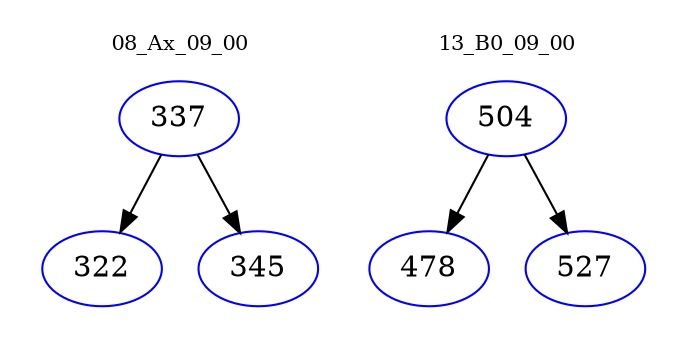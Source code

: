 digraph{
subgraph cluster_0 {
color = white
label = "08_Ax_09_00";
fontsize=10;
T0_337 [label="337", color="blue"]
T0_337 -> T0_322 [color="black"]
T0_322 [label="322", color="blue"]
T0_337 -> T0_345 [color="black"]
T0_345 [label="345", color="blue"]
}
subgraph cluster_1 {
color = white
label = "13_B0_09_00";
fontsize=10;
T1_504 [label="504", color="blue"]
T1_504 -> T1_478 [color="black"]
T1_478 [label="478", color="blue"]
T1_504 -> T1_527 [color="black"]
T1_527 [label="527", color="blue"]
}
}
